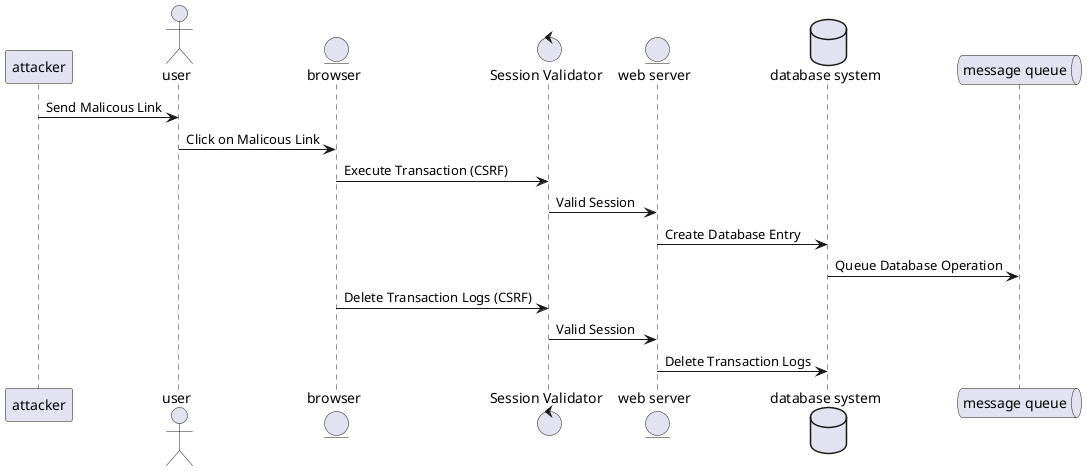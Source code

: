 @startuml
participant "attacker" as Foo
actor "user" as Foo1
entity "browser" as Foo2
control "Session Validator" as Foo3
entity "web server" as Foo4
database "database system" as Foo5
queue "message queue" as Foo6

Foo -> Foo1 : Send Malicous Link 
Foo1 -> Foo2 : Click on Malicous Link
Foo2 -> Foo3 : Execute Transaction (CSRF)
Foo3 -> Foo4 : Valid Session
Foo4 -> Foo5 : Create Database Entry
Foo5 -> Foo6 : Queue Database Operation

Foo2 -> Foo3 : Delete Transaction Logs (CSRF)
Foo3 -> Foo4 : Valid Session
Foo4 -> Foo5 : Delete Transaction Logs
@enduml